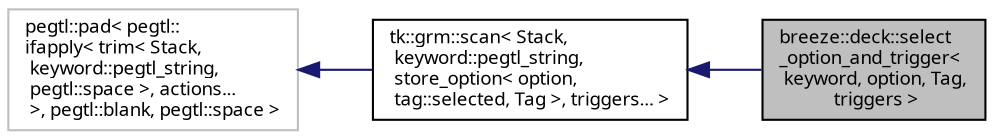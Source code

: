 digraph "breeze::deck::select_option_and_trigger&lt; keyword, option, Tag, triggers &gt;"
{
 // INTERACTIVE_SVG=YES
  bgcolor="transparent";
  edge [fontname="sans-serif",fontsize="9",labelfontname="sans-serif",labelfontsize="9"];
  node [fontname="sans-serif",fontsize="9",shape=record];
  rankdir="LR";
  Node1 [label="breeze::deck::select\l_option_and_trigger\<\l keyword, option, Tag,\l triggers \>",height=0.2,width=0.4,color="black", fillcolor="grey75", style="filled", fontcolor="black"];
  Node2 -> Node1 [dir="back",color="midnightblue",fontsize="9",style="solid",fontname="sans-serif"];
  Node2 [label="tk::grm::scan\< Stack,\l keyword::pegtl_string,\l store_option\< option,\l tag::selected, Tag \>, triggers... \>",height=0.2,width=0.4,color="black",URL="$structtk_1_1grm_1_1scan.html"];
  Node3 -> Node2 [dir="back",color="midnightblue",fontsize="9",style="solid",fontname="sans-serif"];
  Node3 [label="pegtl::pad\< pegtl::\lifapply\< trim\< Stack,\l keyword::pegtl_string,\l pegtl::space \>, actions...\l \>, pegtl::blank, pegtl::space \>",height=0.2,width=0.4,color="grey75"];
}
